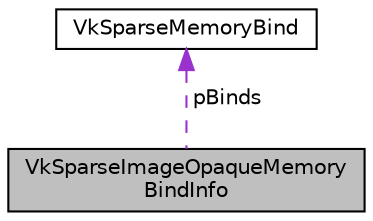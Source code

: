 digraph "VkSparseImageOpaqueMemoryBindInfo"
{
 // LATEX_PDF_SIZE
  edge [fontname="Helvetica",fontsize="10",labelfontname="Helvetica",labelfontsize="10"];
  node [fontname="Helvetica",fontsize="10",shape=record];
  Node1 [label="VkSparseImageOpaqueMemory\lBindInfo",height=0.2,width=0.4,color="black", fillcolor="grey75", style="filled", fontcolor="black",tooltip=" "];
  Node2 -> Node1 [dir="back",color="darkorchid3",fontsize="10",style="dashed",label=" pBinds" ];
  Node2 [label="VkSparseMemoryBind",height=0.2,width=0.4,color="black", fillcolor="white", style="filled",URL="$structVkSparseMemoryBind.html",tooltip=" "];
}
